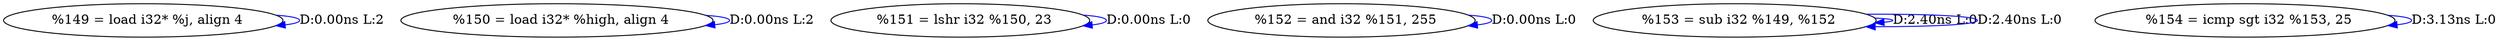 digraph {
Node0x2e17f70[label="  %149 = load i32* %j, align 4"];
Node0x2e17f70 -> Node0x2e17f70[label="D:0.00ns L:2",color=blue];
Node0x2e18050[label="  %150 = load i32* %high, align 4"];
Node0x2e18050 -> Node0x2e18050[label="D:0.00ns L:2",color=blue];
Node0x2e18130[label="  %151 = lshr i32 %150, 23"];
Node0x2e18130 -> Node0x2e18130[label="D:0.00ns L:0",color=blue];
Node0x2e18210[label="  %152 = and i32 %151, 255"];
Node0x2e18210 -> Node0x2e18210[label="D:0.00ns L:0",color=blue];
Node0x2e1ef70[label="  %153 = sub i32 %149, %152"];
Node0x2e1ef70 -> Node0x2e1ef70[label="D:2.40ns L:0",color=blue];
Node0x2e1ef70 -> Node0x2e1ef70[label="D:2.40ns L:0",color=blue];
Node0x2e1f130[label="  %154 = icmp sgt i32 %153, 25"];
Node0x2e1f130 -> Node0x2e1f130[label="D:3.13ns L:0",color=blue];
}
